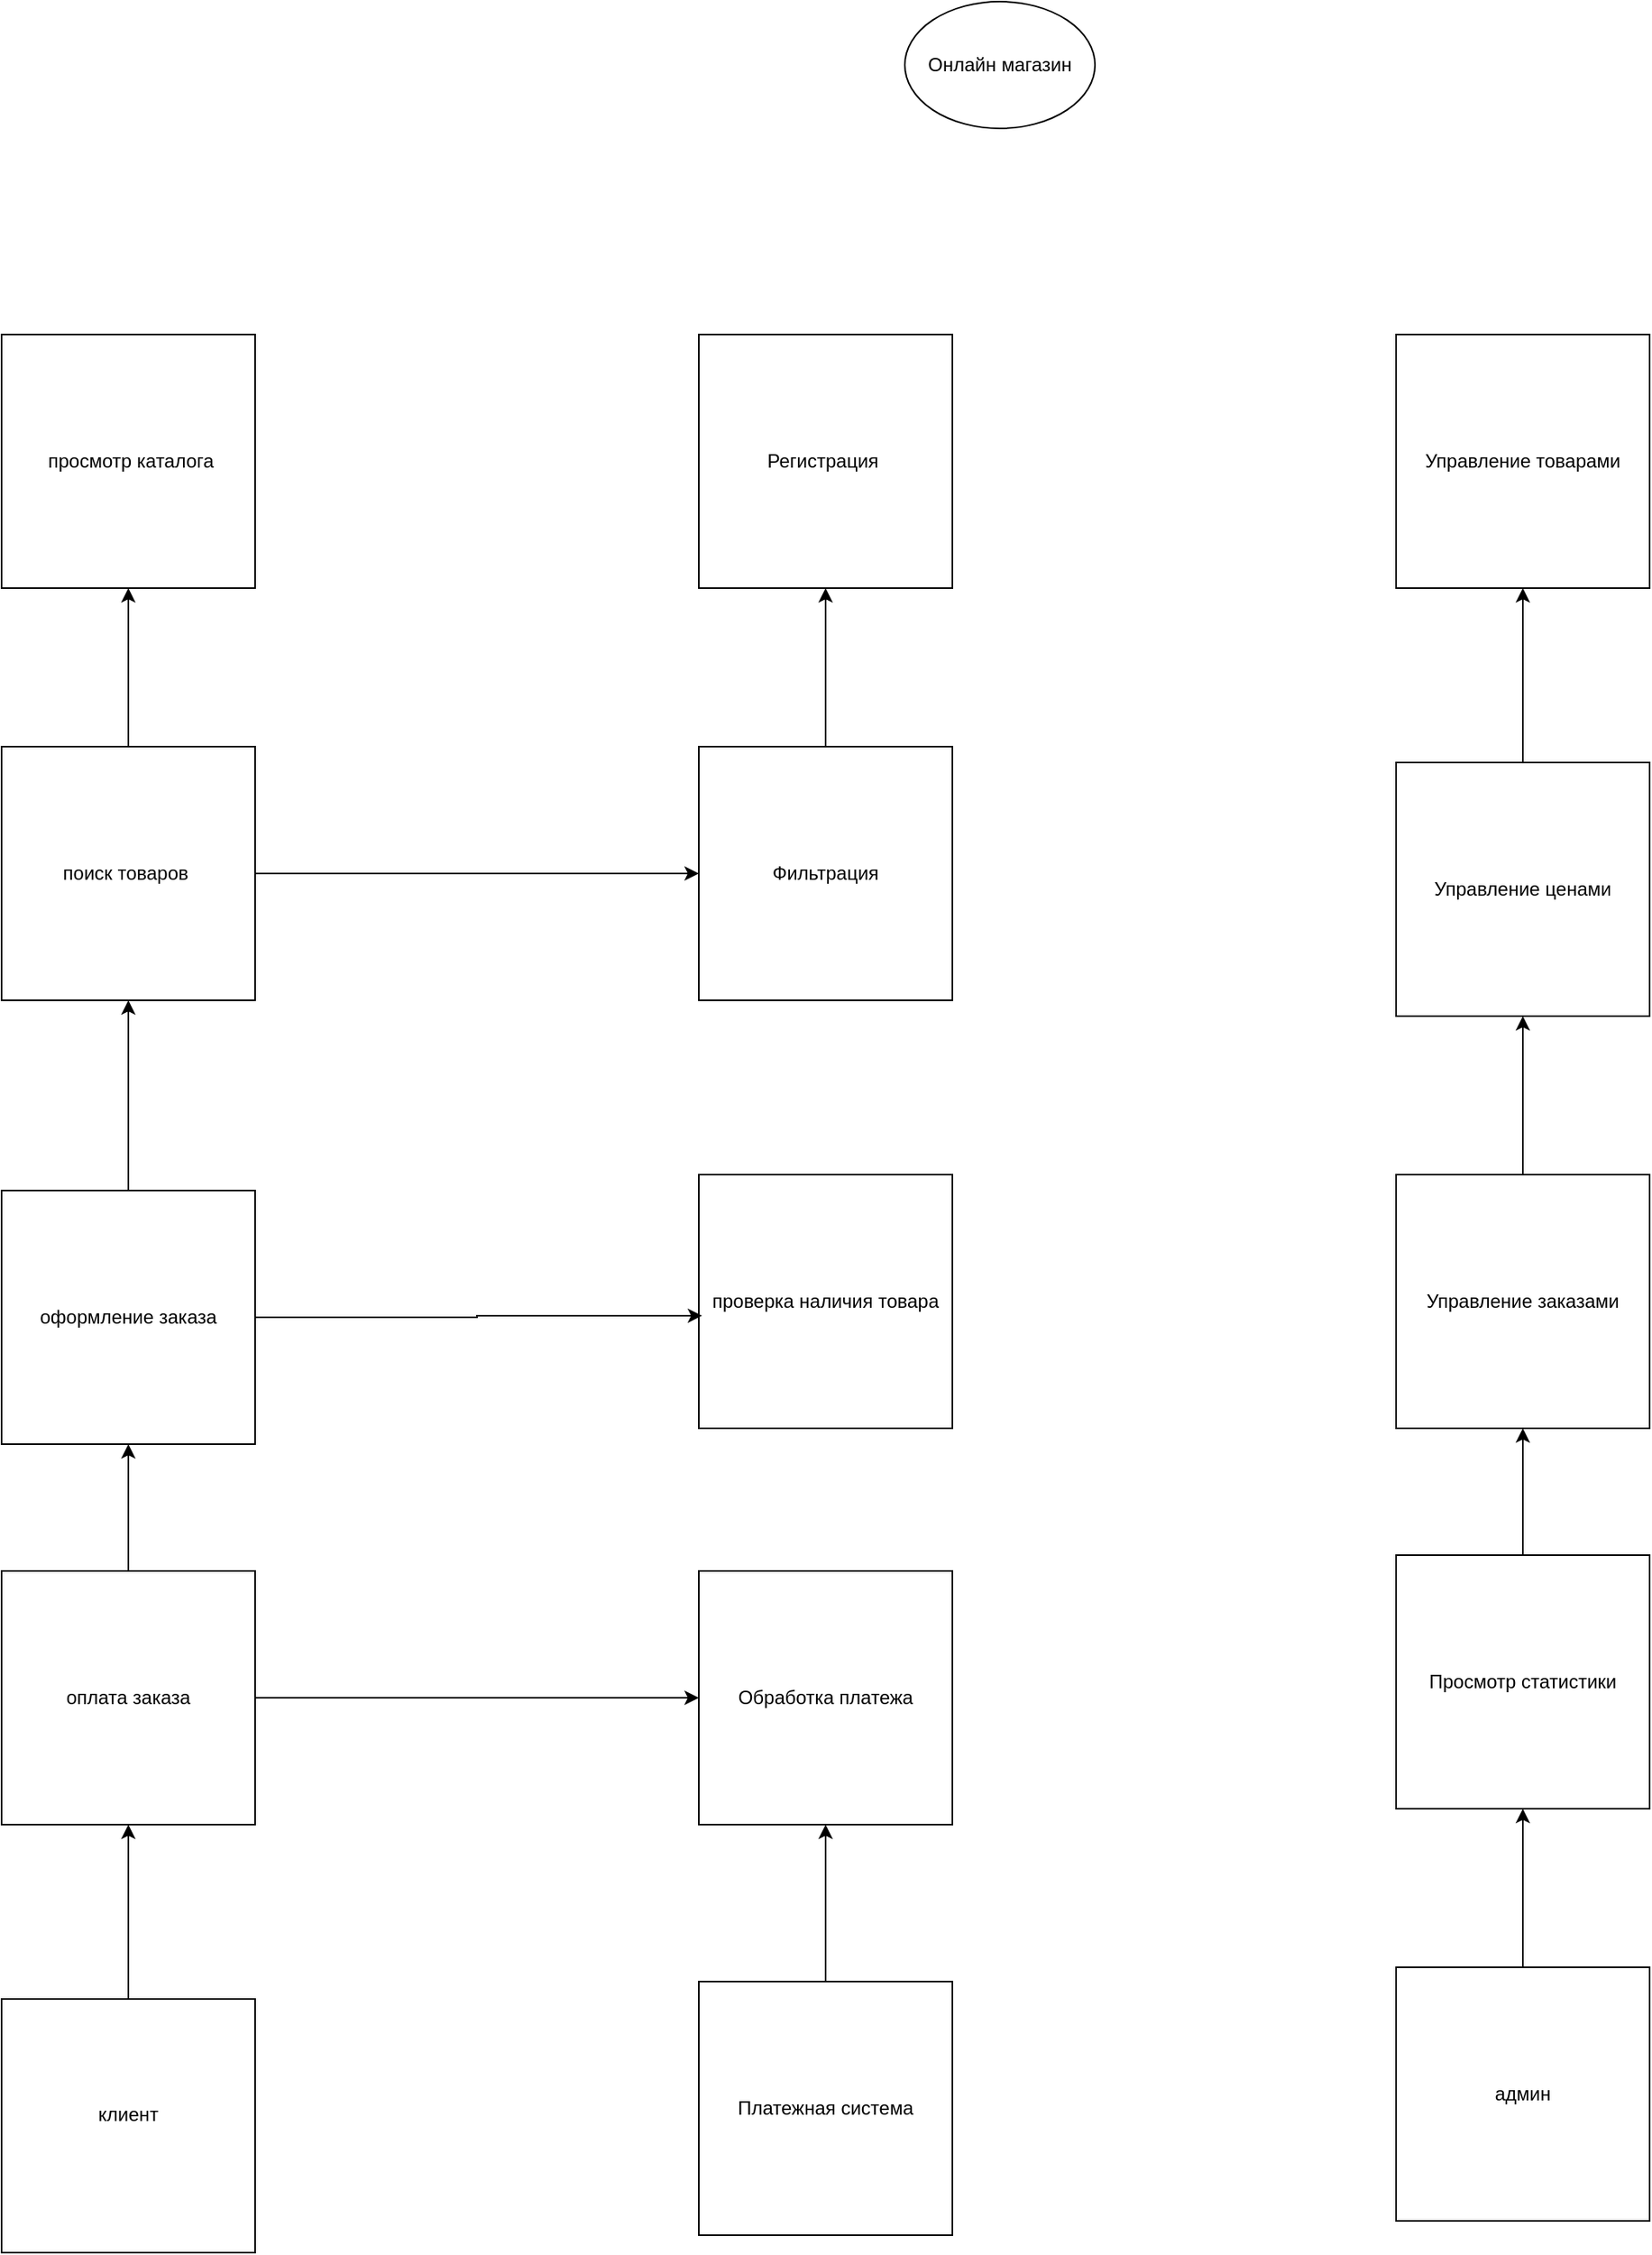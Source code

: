 <mxfile version="24.9.1">
  <diagram name="Страница — 1" id="qDMTI-n_iG57RKX9aq6A">
    <mxGraphModel dx="2607" dy="2587" grid="1" gridSize="10" guides="1" tooltips="1" connect="1" arrows="1" fold="1" page="1" pageScale="1" pageWidth="827" pageHeight="1169" math="0" shadow="0">
      <root>
        <mxCell id="0" />
        <mxCell id="1" parent="0" />
        <mxCell id="ur3z7kVx7yNwOQqHw3qb-2" value="&amp;nbsp;просмотр каталога" style="whiteSpace=wrap;html=1;aspect=fixed;" vertex="1" parent="1">
          <mxGeometry x="60" y="130" width="160" height="160" as="geometry" />
        </mxCell>
        <mxCell id="ur3z7kVx7yNwOQqHw3qb-3" value="Регистрация&amp;nbsp;" style="whiteSpace=wrap;html=1;aspect=fixed;" vertex="1" parent="1">
          <mxGeometry x="500" y="130" width="160" height="160" as="geometry" />
        </mxCell>
        <mxCell id="ur3z7kVx7yNwOQqHw3qb-14" style="edgeStyle=orthogonalEdgeStyle;rounded=0;orthogonalLoop=1;jettySize=auto;html=1;exitX=1;exitY=0.5;exitDx=0;exitDy=0;" edge="1" parent="1" source="ur3z7kVx7yNwOQqHw3qb-4" target="ur3z7kVx7yNwOQqHw3qb-5">
          <mxGeometry relative="1" as="geometry" />
        </mxCell>
        <mxCell id="ur3z7kVx7yNwOQqHw3qb-16" style="edgeStyle=orthogonalEdgeStyle;rounded=0;orthogonalLoop=1;jettySize=auto;html=1;exitX=0.5;exitY=0;exitDx=0;exitDy=0;entryX=0.5;entryY=1;entryDx=0;entryDy=0;" edge="1" parent="1" source="ur3z7kVx7yNwOQqHw3qb-4" target="ur3z7kVx7yNwOQqHw3qb-2">
          <mxGeometry relative="1" as="geometry" />
        </mxCell>
        <mxCell id="ur3z7kVx7yNwOQqHw3qb-4" value="поиск товаров&amp;nbsp;&lt;span style=&quot;color: rgba(0, 0, 0, 0); font-family: monospace; font-size: 0px; text-align: start; text-wrap-mode: nowrap;&quot;&gt;%3CmxGraphModel%3E%3Croot%3E%3CmxCell%20id%3D%220%22%2F%3E%3CmxCell%20id%3D%221%22%20parent%3D%220%22%2F%3E%3CmxCell%20id%3D%222%22%20value%3D%22%26amp%3Bnbsp%3B%D0%BF%D1%80%D0%BE%D1%81%D0%BC%D0%BE%D1%82%D1%80%20%D0%BA%D0%B0%D1%82%D0%B0%D0%BB%D0%BE%D0%B3%D0%B0%22%20style%3D%22whiteSpace%3Dwrap%3Bhtml%3D1%3Baspect%3Dfixed%3B%22%20vertex%3D%221%22%20parent%3D%221%22%3E%3CmxGeometry%20x%3D%2260%22%20y%3D%22130%22%20width%3D%22160%22%20height%3D%22160%22%20as%3D%22geometry%22%2F%3E%3C%2FmxCell%3E%3C%2Froot%3E%3C%2FmxGraphModel%3E&lt;/span&gt;" style="whiteSpace=wrap;html=1;aspect=fixed;" vertex="1" parent="1">
          <mxGeometry x="60" y="390" width="160" height="160" as="geometry" />
        </mxCell>
        <mxCell id="ur3z7kVx7yNwOQqHw3qb-15" style="edgeStyle=orthogonalEdgeStyle;rounded=0;orthogonalLoop=1;jettySize=auto;html=1;exitX=0.5;exitY=0;exitDx=0;exitDy=0;entryX=0.5;entryY=1;entryDx=0;entryDy=0;" edge="1" parent="1" source="ur3z7kVx7yNwOQqHw3qb-5" target="ur3z7kVx7yNwOQqHw3qb-3">
          <mxGeometry relative="1" as="geometry" />
        </mxCell>
        <mxCell id="ur3z7kVx7yNwOQqHw3qb-5" value="Фильтрация" style="whiteSpace=wrap;html=1;aspect=fixed;" vertex="1" parent="1">
          <mxGeometry x="500" y="390" width="160" height="160" as="geometry" />
        </mxCell>
        <mxCell id="ur3z7kVx7yNwOQqHw3qb-13" style="edgeStyle=orthogonalEdgeStyle;rounded=0;orthogonalLoop=1;jettySize=auto;html=1;exitX=0.5;exitY=0;exitDx=0;exitDy=0;entryX=0.5;entryY=1;entryDx=0;entryDy=0;" edge="1" parent="1" source="ur3z7kVx7yNwOQqHw3qb-6" target="ur3z7kVx7yNwOQqHw3qb-4">
          <mxGeometry relative="1" as="geometry" />
        </mxCell>
        <mxCell id="ur3z7kVx7yNwOQqHw3qb-6" value="оформление заказа" style="whiteSpace=wrap;html=1;aspect=fixed;" vertex="1" parent="1">
          <mxGeometry x="60" y="670" width="160" height="160" as="geometry" />
        </mxCell>
        <mxCell id="ur3z7kVx7yNwOQqHw3qb-7" value="проверка наличия товара" style="whiteSpace=wrap;html=1;aspect=fixed;" vertex="1" parent="1">
          <mxGeometry x="500" y="660" width="160" height="160" as="geometry" />
        </mxCell>
        <mxCell id="ur3z7kVx7yNwOQqHw3qb-11" style="edgeStyle=orthogonalEdgeStyle;rounded=0;orthogonalLoop=1;jettySize=auto;html=1;exitX=0.5;exitY=0;exitDx=0;exitDy=0;" edge="1" parent="1" source="ur3z7kVx7yNwOQqHw3qb-8" target="ur3z7kVx7yNwOQqHw3qb-6">
          <mxGeometry relative="1" as="geometry" />
        </mxCell>
        <mxCell id="ur3z7kVx7yNwOQqHw3qb-30" style="edgeStyle=orthogonalEdgeStyle;rounded=0;orthogonalLoop=1;jettySize=auto;html=1;exitX=1;exitY=0.5;exitDx=0;exitDy=0;entryX=0;entryY=0.5;entryDx=0;entryDy=0;" edge="1" parent="1" source="ur3z7kVx7yNwOQqHw3qb-8" target="ur3z7kVx7yNwOQqHw3qb-27">
          <mxGeometry relative="1" as="geometry" />
        </mxCell>
        <mxCell id="ur3z7kVx7yNwOQqHw3qb-8" value="оплата заказа" style="whiteSpace=wrap;html=1;aspect=fixed;" vertex="1" parent="1">
          <mxGeometry x="60" y="910" width="160" height="160" as="geometry" />
        </mxCell>
        <mxCell id="ur3z7kVx7yNwOQqHw3qb-10" style="edgeStyle=orthogonalEdgeStyle;rounded=0;orthogonalLoop=1;jettySize=auto;html=1;exitX=0.5;exitY=0;exitDx=0;exitDy=0;entryX=0.5;entryY=1;entryDx=0;entryDy=0;" edge="1" parent="1" source="ur3z7kVx7yNwOQqHw3qb-9" target="ur3z7kVx7yNwOQqHw3qb-8">
          <mxGeometry relative="1" as="geometry" />
        </mxCell>
        <mxCell id="ur3z7kVx7yNwOQqHw3qb-9" value="клиент&lt;div&gt;&lt;br&gt;&lt;/div&gt;" style="whiteSpace=wrap;html=1;aspect=fixed;" vertex="1" parent="1">
          <mxGeometry x="60" y="1180" width="160" height="160" as="geometry" />
        </mxCell>
        <mxCell id="ur3z7kVx7yNwOQqHw3qb-12" style="edgeStyle=orthogonalEdgeStyle;rounded=0;orthogonalLoop=1;jettySize=auto;html=1;exitX=1;exitY=0.5;exitDx=0;exitDy=0;entryX=0.013;entryY=0.556;entryDx=0;entryDy=0;entryPerimeter=0;" edge="1" parent="1" source="ur3z7kVx7yNwOQqHw3qb-6" target="ur3z7kVx7yNwOQqHw3qb-7">
          <mxGeometry relative="1" as="geometry" />
        </mxCell>
        <mxCell id="ur3z7kVx7yNwOQqHw3qb-17" value="Онлайн магазин" style="ellipse;whiteSpace=wrap;html=1;" vertex="1" parent="1">
          <mxGeometry x="630" y="-80" width="120" height="80" as="geometry" />
        </mxCell>
        <mxCell id="ur3z7kVx7yNwOQqHw3qb-23" style="edgeStyle=orthogonalEdgeStyle;rounded=0;orthogonalLoop=1;jettySize=auto;html=1;exitX=0.5;exitY=0;exitDx=0;exitDy=0;entryX=0.5;entryY=1;entryDx=0;entryDy=0;" edge="1" parent="1" source="ur3z7kVx7yNwOQqHw3qb-18" target="ur3z7kVx7yNwOQqHw3qb-19">
          <mxGeometry relative="1" as="geometry" />
        </mxCell>
        <mxCell id="ur3z7kVx7yNwOQqHw3qb-18" value="&lt;div&gt;админ&lt;/div&gt;" style="whiteSpace=wrap;html=1;aspect=fixed;" vertex="1" parent="1">
          <mxGeometry x="940" y="1160" width="160" height="160" as="geometry" />
        </mxCell>
        <mxCell id="ur3z7kVx7yNwOQqHw3qb-24" style="edgeStyle=orthogonalEdgeStyle;rounded=0;orthogonalLoop=1;jettySize=auto;html=1;exitX=0.5;exitY=0;exitDx=0;exitDy=0;entryX=0.5;entryY=1;entryDx=0;entryDy=0;" edge="1" parent="1" source="ur3z7kVx7yNwOQqHw3qb-19" target="ur3z7kVx7yNwOQqHw3qb-21">
          <mxGeometry relative="1" as="geometry" />
        </mxCell>
        <mxCell id="ur3z7kVx7yNwOQqHw3qb-19" value="Просмотр статистики" style="whiteSpace=wrap;html=1;aspect=fixed;" vertex="1" parent="1">
          <mxGeometry x="940" y="900" width="160" height="160" as="geometry" />
        </mxCell>
        <mxCell id="ur3z7kVx7yNwOQqHw3qb-26" style="edgeStyle=orthogonalEdgeStyle;rounded=0;orthogonalLoop=1;jettySize=auto;html=1;exitX=0.5;exitY=0;exitDx=0;exitDy=0;entryX=0.5;entryY=1;entryDx=0;entryDy=0;" edge="1" parent="1" source="ur3z7kVx7yNwOQqHw3qb-20" target="ur3z7kVx7yNwOQqHw3qb-22">
          <mxGeometry relative="1" as="geometry" />
        </mxCell>
        <mxCell id="ur3z7kVx7yNwOQqHw3qb-20" value="Управление ценами" style="whiteSpace=wrap;html=1;aspect=fixed;" vertex="1" parent="1">
          <mxGeometry x="940" y="400" width="160" height="160" as="geometry" />
        </mxCell>
        <mxCell id="ur3z7kVx7yNwOQqHw3qb-32" style="edgeStyle=orthogonalEdgeStyle;rounded=0;orthogonalLoop=1;jettySize=auto;html=1;exitX=0.5;exitY=0;exitDx=0;exitDy=0;entryX=0.5;entryY=1;entryDx=0;entryDy=0;" edge="1" parent="1" source="ur3z7kVx7yNwOQqHw3qb-21" target="ur3z7kVx7yNwOQqHw3qb-20">
          <mxGeometry relative="1" as="geometry" />
        </mxCell>
        <mxCell id="ur3z7kVx7yNwOQqHw3qb-21" value="Управление заказами" style="whiteSpace=wrap;html=1;aspect=fixed;" vertex="1" parent="1">
          <mxGeometry x="940" y="660" width="160" height="160" as="geometry" />
        </mxCell>
        <mxCell id="ur3z7kVx7yNwOQqHw3qb-22" value="Управление товарами" style="whiteSpace=wrap;html=1;aspect=fixed;" vertex="1" parent="1">
          <mxGeometry x="940" y="130" width="160" height="160" as="geometry" />
        </mxCell>
        <mxCell id="ur3z7kVx7yNwOQqHw3qb-27" value="Обработка платежа" style="whiteSpace=wrap;html=1;aspect=fixed;" vertex="1" parent="1">
          <mxGeometry x="500" y="910" width="160" height="160" as="geometry" />
        </mxCell>
        <mxCell id="ur3z7kVx7yNwOQqHw3qb-31" style="edgeStyle=orthogonalEdgeStyle;rounded=0;orthogonalLoop=1;jettySize=auto;html=1;exitX=0.5;exitY=0;exitDx=0;exitDy=0;entryX=0.5;entryY=1;entryDx=0;entryDy=0;" edge="1" parent="1" source="ur3z7kVx7yNwOQqHw3qb-28" target="ur3z7kVx7yNwOQqHw3qb-27">
          <mxGeometry relative="1" as="geometry" />
        </mxCell>
        <mxCell id="ur3z7kVx7yNwOQqHw3qb-28" value="Платежная система" style="whiteSpace=wrap;html=1;aspect=fixed;" vertex="1" parent="1">
          <mxGeometry x="500" y="1169" width="160" height="160" as="geometry" />
        </mxCell>
      </root>
    </mxGraphModel>
  </diagram>
</mxfile>
